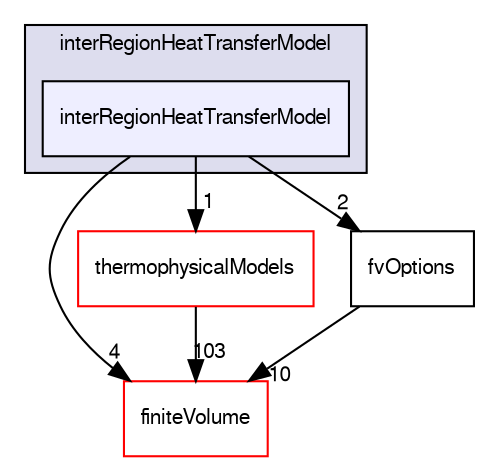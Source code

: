 digraph "src/fvOptions/sources/interRegion/interRegionHeatTransferModel/interRegionHeatTransferModel" {
  bgcolor=transparent;
  compound=true
  node [ fontsize="10", fontname="FreeSans"];
  edge [ labelfontsize="10", labelfontname="FreeSans"];
  subgraph clusterdir_4334e7bb2b7a8717127dd9b01895ee49 {
    graph [ bgcolor="#ddddee", pencolor="black", label="interRegionHeatTransferModel" fontname="FreeSans", fontsize="10", URL="dir_4334e7bb2b7a8717127dd9b01895ee49.html"]
  dir_efc11d5e42821830f4e09b05107d0f18 [shape=box, label="interRegionHeatTransferModel", style="filled", fillcolor="#eeeeff", pencolor="black", URL="dir_efc11d5e42821830f4e09b05107d0f18.html"];
  }
  dir_9bd15774b555cf7259a6fa18f99fe99b [shape=box label="finiteVolume" color="red" URL="dir_9bd15774b555cf7259a6fa18f99fe99b.html"];
  dir_2778d089ec5c4f66810b11f753867003 [shape=box label="thermophysicalModels" color="red" URL="dir_2778d089ec5c4f66810b11f753867003.html"];
  dir_c16f925717b05545e65cb6863704293a [shape=box label="fvOptions" URL="dir_c16f925717b05545e65cb6863704293a.html"];
  dir_efc11d5e42821830f4e09b05107d0f18->dir_9bd15774b555cf7259a6fa18f99fe99b [headlabel="4", labeldistance=1.5 headhref="dir_001184_000749.html"];
  dir_efc11d5e42821830f4e09b05107d0f18->dir_2778d089ec5c4f66810b11f753867003 [headlabel="1", labeldistance=1.5 headhref="dir_001184_001070.html"];
  dir_efc11d5e42821830f4e09b05107d0f18->dir_c16f925717b05545e65cb6863704293a [headlabel="2", labeldistance=1.5 headhref="dir_001184_001154.html"];
  dir_2778d089ec5c4f66810b11f753867003->dir_9bd15774b555cf7259a6fa18f99fe99b [headlabel="103", labeldistance=1.5 headhref="dir_001070_000749.html"];
  dir_c16f925717b05545e65cb6863704293a->dir_9bd15774b555cf7259a6fa18f99fe99b [headlabel="10", labeldistance=1.5 headhref="dir_001154_000749.html"];
}
